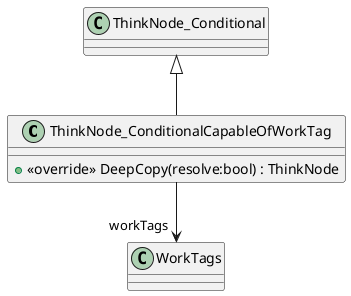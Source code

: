 @startuml
class ThinkNode_ConditionalCapableOfWorkTag {
    + <<override>> DeepCopy(resolve:bool) : ThinkNode
}
ThinkNode_Conditional <|-- ThinkNode_ConditionalCapableOfWorkTag
ThinkNode_ConditionalCapableOfWorkTag --> "workTags" WorkTags
@enduml
